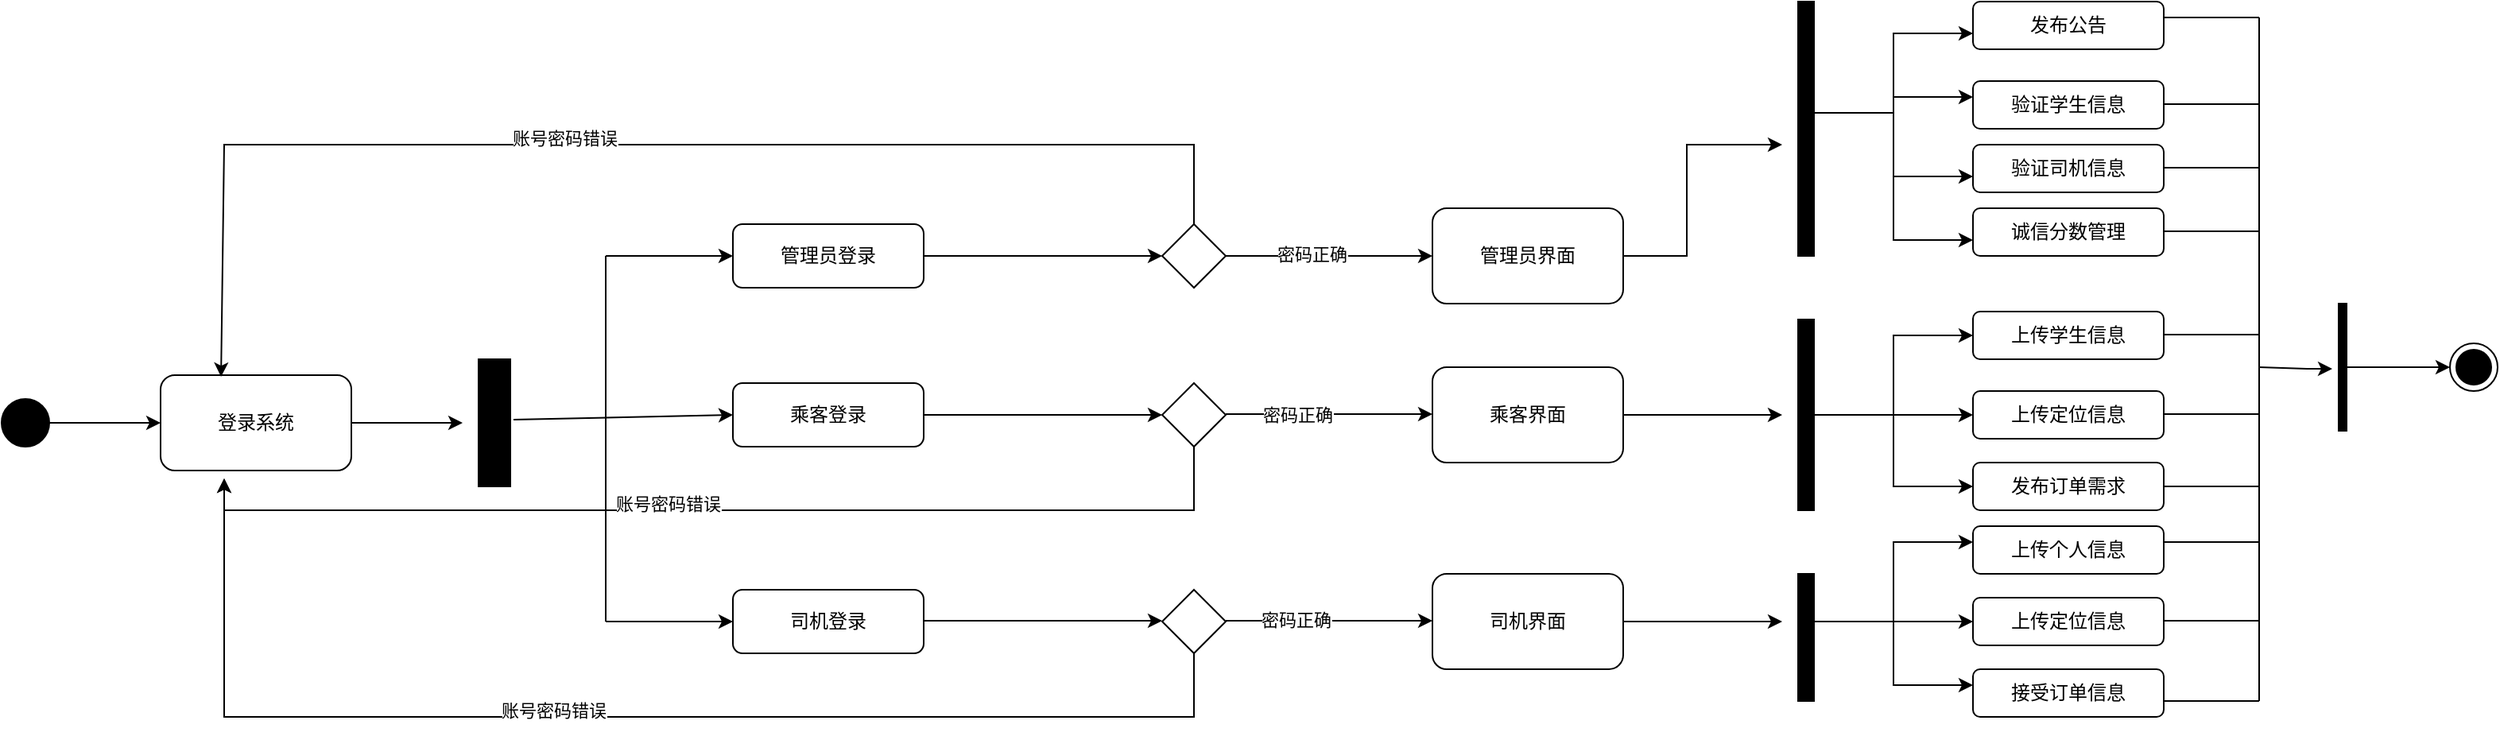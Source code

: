 <mxfile version="21.2.9" type="github" pages="3">
  <diagram id="djYih0L67EzcV_CNFMFE" name="第 1 页">
    <mxGraphModel dx="1628" dy="1897" grid="1" gridSize="10" guides="1" tooltips="1" connect="1" arrows="1" fold="1" page="1" pageScale="1" pageWidth="3300" pageHeight="4681" math="0" shadow="0">
      <root>
        <mxCell id="0" />
        <mxCell id="1" parent="0" />
        <mxCell id="_gz6I84OnwtrAt9iyrxH-2" value="" style="ellipse;fillColor=strokeColor;html=1;" vertex="1" parent="1">
          <mxGeometry x="20" y="410" width="30" height="30" as="geometry" />
        </mxCell>
        <mxCell id="_gz6I84OnwtrAt9iyrxH-4" value="" style="endArrow=classic;html=1;rounded=0;exitX=1;exitY=0.5;exitDx=0;exitDy=0;" edge="1" parent="1" source="_gz6I84OnwtrAt9iyrxH-2">
          <mxGeometry width="50" height="50" relative="1" as="geometry">
            <mxPoint x="510" y="610" as="sourcePoint" />
            <mxPoint x="120" y="425" as="targetPoint" />
          </mxGeometry>
        </mxCell>
        <mxCell id="_gz6I84OnwtrAt9iyrxH-5" value="登录系统" style="rounded=1;whiteSpace=wrap;html=1;" vertex="1" parent="1">
          <mxGeometry x="120" y="395" width="120" height="60" as="geometry" />
        </mxCell>
        <mxCell id="_gz6I84OnwtrAt9iyrxH-7" value="" style="endArrow=classic;html=1;rounded=0;exitX=1;exitY=0.5;exitDx=0;exitDy=0;" edge="1" parent="1" source="_gz6I84OnwtrAt9iyrxH-5">
          <mxGeometry width="50" height="50" relative="1" as="geometry">
            <mxPoint x="490" y="610" as="sourcePoint" />
            <mxPoint x="310" y="425" as="targetPoint" />
          </mxGeometry>
        </mxCell>
        <mxCell id="_gz6I84OnwtrAt9iyrxH-10" value="" style="html=1;points=[];perimeter=orthogonalPerimeter;fillColor=strokeColor;" vertex="1" parent="1">
          <mxGeometry x="320" y="385" width="20" height="80" as="geometry" />
        </mxCell>
        <mxCell id="_gz6I84OnwtrAt9iyrxH-13" value="" style="endArrow=classic;html=1;rounded=0;exitX=1.1;exitY=0.475;exitDx=0;exitDy=0;exitPerimeter=0;" edge="1" parent="1" source="_gz6I84OnwtrAt9iyrxH-10">
          <mxGeometry width="50" height="50" relative="1" as="geometry">
            <mxPoint x="340" y="430" as="sourcePoint" />
            <mxPoint x="480" y="420" as="targetPoint" />
          </mxGeometry>
        </mxCell>
        <mxCell id="_gz6I84OnwtrAt9iyrxH-14" value="" style="endArrow=none;html=1;rounded=0;" edge="1" parent="1">
          <mxGeometry width="50" height="50" relative="1" as="geometry">
            <mxPoint x="400" y="550" as="sourcePoint" />
            <mxPoint x="400" y="320" as="targetPoint" />
          </mxGeometry>
        </mxCell>
        <mxCell id="_gz6I84OnwtrAt9iyrxH-15" value="" style="endArrow=classic;html=1;rounded=0;" edge="1" parent="1">
          <mxGeometry width="50" height="50" relative="1" as="geometry">
            <mxPoint x="400" y="320" as="sourcePoint" />
            <mxPoint x="480" y="320" as="targetPoint" />
          </mxGeometry>
        </mxCell>
        <mxCell id="_gz6I84OnwtrAt9iyrxH-16" value="" style="endArrow=classic;html=1;rounded=0;" edge="1" parent="1">
          <mxGeometry width="50" height="50" relative="1" as="geometry">
            <mxPoint x="400" y="550" as="sourcePoint" />
            <mxPoint x="480" y="550" as="targetPoint" />
          </mxGeometry>
        </mxCell>
        <mxCell id="_gz6I84OnwtrAt9iyrxH-17" value="管理员登录" style="rounded=1;whiteSpace=wrap;html=1;" vertex="1" parent="1">
          <mxGeometry x="480" y="300" width="120" height="40" as="geometry" />
        </mxCell>
        <mxCell id="_gz6I84OnwtrAt9iyrxH-18" value="乘客登录" style="rounded=1;whiteSpace=wrap;html=1;" vertex="1" parent="1">
          <mxGeometry x="480" y="400" width="120" height="40" as="geometry" />
        </mxCell>
        <mxCell id="_gz6I84OnwtrAt9iyrxH-19" value="司机登录" style="rounded=1;whiteSpace=wrap;html=1;" vertex="1" parent="1">
          <mxGeometry x="480" y="530" width="120" height="40" as="geometry" />
        </mxCell>
        <mxCell id="_gz6I84OnwtrAt9iyrxH-20" value="" style="endArrow=classic;html=1;rounded=0;" edge="1" parent="1">
          <mxGeometry width="50" height="50" relative="1" as="geometry">
            <mxPoint x="600" y="320" as="sourcePoint" />
            <mxPoint x="750" y="320" as="targetPoint" />
          </mxGeometry>
        </mxCell>
        <mxCell id="_gz6I84OnwtrAt9iyrxH-21" value="" style="endArrow=classic;html=1;rounded=0;" edge="1" parent="1">
          <mxGeometry width="50" height="50" relative="1" as="geometry">
            <mxPoint x="600" y="420" as="sourcePoint" />
            <mxPoint x="750" y="420" as="targetPoint" />
          </mxGeometry>
        </mxCell>
        <mxCell id="_gz6I84OnwtrAt9iyrxH-22" value="" style="endArrow=classic;html=1;rounded=0;" edge="1" parent="1">
          <mxGeometry width="50" height="50" relative="1" as="geometry">
            <mxPoint x="600" y="549.5" as="sourcePoint" />
            <mxPoint x="750" y="549.5" as="targetPoint" />
            <Array as="points">
              <mxPoint x="670" y="549.5" />
            </Array>
          </mxGeometry>
        </mxCell>
        <mxCell id="_gz6I84OnwtrAt9iyrxH-23" value="" style="rhombus;whiteSpace=wrap;html=1;" vertex="1" parent="1">
          <mxGeometry x="750" y="300" width="40" height="40" as="geometry" />
        </mxCell>
        <mxCell id="_gz6I84OnwtrAt9iyrxH-24" value="" style="rhombus;whiteSpace=wrap;html=1;" vertex="1" parent="1">
          <mxGeometry x="750" y="400" width="40" height="40" as="geometry" />
        </mxCell>
        <mxCell id="_gz6I84OnwtrAt9iyrxH-25" value="" style="rhombus;whiteSpace=wrap;html=1;" vertex="1" parent="1">
          <mxGeometry x="750" y="530" width="40" height="40" as="geometry" />
        </mxCell>
        <mxCell id="_gz6I84OnwtrAt9iyrxH-26" value="" style="endArrow=classic;html=1;rounded=0;" edge="1" parent="1">
          <mxGeometry width="50" height="50" relative="1" as="geometry">
            <mxPoint x="770" y="440" as="sourcePoint" />
            <mxPoint x="160" y="460" as="targetPoint" />
            <Array as="points">
              <mxPoint x="770" y="480" />
              <mxPoint x="160" y="480" />
            </Array>
          </mxGeometry>
        </mxCell>
        <mxCell id="_gz6I84OnwtrAt9iyrxH-28" value="账号密码错误" style="edgeLabel;html=1;align=center;verticalAlign=middle;resizable=0;points=[];" vertex="1" connectable="0" parent="_gz6I84OnwtrAt9iyrxH-26">
          <mxGeometry x="0.107" y="-4" relative="1" as="geometry">
            <mxPoint as="offset" />
          </mxGeometry>
        </mxCell>
        <mxCell id="_gz6I84OnwtrAt9iyrxH-30" value="" style="endArrow=classic;html=1;rounded=0;" edge="1" parent="1">
          <mxGeometry width="50" height="50" relative="1" as="geometry">
            <mxPoint x="770" y="570" as="sourcePoint" />
            <mxPoint x="160" y="460" as="targetPoint" />
            <Array as="points">
              <mxPoint x="770" y="610" />
              <mxPoint x="160" y="610" />
            </Array>
          </mxGeometry>
        </mxCell>
        <mxCell id="_gz6I84OnwtrAt9iyrxH-31" value="账号密码错误" style="edgeLabel;html=1;align=center;verticalAlign=middle;resizable=0;points=[];" vertex="1" connectable="0" parent="_gz6I84OnwtrAt9iyrxH-30">
          <mxGeometry x="0.107" y="-4" relative="1" as="geometry">
            <mxPoint as="offset" />
          </mxGeometry>
        </mxCell>
        <mxCell id="_gz6I84OnwtrAt9iyrxH-32" value="" style="endArrow=classic;html=1;rounded=0;exitX=0.5;exitY=0;exitDx=0;exitDy=0;entryX=0.317;entryY=0.017;entryDx=0;entryDy=0;entryPerimeter=0;" edge="1" parent="1" source="_gz6I84OnwtrAt9iyrxH-23" target="_gz6I84OnwtrAt9iyrxH-5">
          <mxGeometry width="50" height="50" relative="1" as="geometry">
            <mxPoint x="770" y="210" as="sourcePoint" />
            <mxPoint x="160" y="230" as="targetPoint" />
            <Array as="points">
              <mxPoint x="770" y="250" />
              <mxPoint x="160" y="250" />
            </Array>
          </mxGeometry>
        </mxCell>
        <mxCell id="_gz6I84OnwtrAt9iyrxH-33" value="账号密码错误" style="edgeLabel;html=1;align=center;verticalAlign=middle;resizable=0;points=[];" vertex="1" connectable="0" parent="_gz6I84OnwtrAt9iyrxH-32">
          <mxGeometry x="0.107" y="-4" relative="1" as="geometry">
            <mxPoint as="offset" />
          </mxGeometry>
        </mxCell>
        <mxCell id="_gz6I84OnwtrAt9iyrxH-34" value="" style="endArrow=classic;html=1;rounded=0;" edge="1" parent="1">
          <mxGeometry width="50" height="50" relative="1" as="geometry">
            <mxPoint x="790" y="320" as="sourcePoint" />
            <mxPoint x="920" y="320" as="targetPoint" />
          </mxGeometry>
        </mxCell>
        <mxCell id="_gz6I84OnwtrAt9iyrxH-40" value="密码正确" style="edgeLabel;html=1;align=center;verticalAlign=middle;resizable=0;points=[];" vertex="1" connectable="0" parent="_gz6I84OnwtrAt9iyrxH-34">
          <mxGeometry x="-0.169" y="1" relative="1" as="geometry">
            <mxPoint as="offset" />
          </mxGeometry>
        </mxCell>
        <mxCell id="_gz6I84OnwtrAt9iyrxH-35" value="" style="endArrow=classic;html=1;rounded=0;" edge="1" parent="1">
          <mxGeometry width="50" height="50" relative="1" as="geometry">
            <mxPoint x="790" y="419.5" as="sourcePoint" />
            <mxPoint x="920" y="419.5" as="targetPoint" />
          </mxGeometry>
        </mxCell>
        <mxCell id="_gz6I84OnwtrAt9iyrxH-41" value="密码正确" style="edgeLabel;html=1;align=center;verticalAlign=middle;resizable=0;points=[];" vertex="1" connectable="0" parent="_gz6I84OnwtrAt9iyrxH-35">
          <mxGeometry x="-0.308" y="1" relative="1" as="geometry">
            <mxPoint y="1" as="offset" />
          </mxGeometry>
        </mxCell>
        <mxCell id="_gz6I84OnwtrAt9iyrxH-36" value="" style="endArrow=classic;html=1;rounded=0;" edge="1" parent="1">
          <mxGeometry width="50" height="50" relative="1" as="geometry">
            <mxPoint x="790" y="549.5" as="sourcePoint" />
            <mxPoint x="920" y="549.5" as="targetPoint" />
          </mxGeometry>
        </mxCell>
        <mxCell id="_gz6I84OnwtrAt9iyrxH-42" value="密码正确" style="edgeLabel;html=1;align=center;verticalAlign=middle;resizable=0;points=[];" vertex="1" connectable="0" parent="_gz6I84OnwtrAt9iyrxH-36">
          <mxGeometry x="-0.323" y="2" relative="1" as="geometry">
            <mxPoint y="1" as="offset" />
          </mxGeometry>
        </mxCell>
        <mxCell id="_gz6I84OnwtrAt9iyrxH-37" value="管理员界面" style="rounded=1;whiteSpace=wrap;html=1;" vertex="1" parent="1">
          <mxGeometry x="920" y="290" width="120" height="60" as="geometry" />
        </mxCell>
        <mxCell id="cX4yTWvXqOwJFMaztIZ6-8" style="edgeStyle=orthogonalEdgeStyle;rounded=0;orthogonalLoop=1;jettySize=auto;html=1;exitX=1;exitY=0.5;exitDx=0;exitDy=0;" edge="1" parent="1" source="_gz6I84OnwtrAt9iyrxH-38">
          <mxGeometry relative="1" as="geometry">
            <mxPoint x="1140" y="420" as="targetPoint" />
          </mxGeometry>
        </mxCell>
        <mxCell id="_gz6I84OnwtrAt9iyrxH-38" value="乘客界面" style="rounded=1;whiteSpace=wrap;html=1;" vertex="1" parent="1">
          <mxGeometry x="920" y="390" width="120" height="60" as="geometry" />
        </mxCell>
        <mxCell id="_gz6I84OnwtrAt9iyrxH-39" value="司机界面" style="rounded=1;whiteSpace=wrap;html=1;" vertex="1" parent="1">
          <mxGeometry x="920" y="520" width="120" height="60" as="geometry" />
        </mxCell>
        <mxCell id="_gz6I84OnwtrAt9iyrxH-44" value="" style="endArrow=classic;html=1;rounded=0;" edge="1" parent="1">
          <mxGeometry width="50" height="50" relative="1" as="geometry">
            <mxPoint x="1040" y="320" as="sourcePoint" />
            <mxPoint x="1140" y="250" as="targetPoint" />
            <Array as="points">
              <mxPoint x="1080" y="320" />
              <mxPoint x="1080" y="250" />
            </Array>
          </mxGeometry>
        </mxCell>
        <mxCell id="_gz6I84OnwtrAt9iyrxH-45" value="" style="html=1;points=[];perimeter=orthogonalPerimeter;fillColor=strokeColor;" vertex="1" parent="1">
          <mxGeometry x="1150" y="160" width="10" height="160" as="geometry" />
        </mxCell>
        <mxCell id="_gz6I84OnwtrAt9iyrxH-48" value="" style="endArrow=none;html=1;rounded=0;" edge="1" parent="1">
          <mxGeometry width="50" height="50" relative="1" as="geometry">
            <mxPoint x="1160" y="230" as="sourcePoint" />
            <mxPoint x="1210" y="230" as="targetPoint" />
          </mxGeometry>
        </mxCell>
        <mxCell id="_gz6I84OnwtrAt9iyrxH-49" value="" style="endArrow=classic;html=1;rounded=0;" edge="1" parent="1">
          <mxGeometry width="50" height="50" relative="1" as="geometry">
            <mxPoint x="1210" y="230" as="sourcePoint" />
            <mxPoint x="1260" y="180" as="targetPoint" />
            <Array as="points">
              <mxPoint x="1210" y="180" />
            </Array>
          </mxGeometry>
        </mxCell>
        <mxCell id="cX4yTWvXqOwJFMaztIZ6-1" value="发布公告" style="rounded=1;whiteSpace=wrap;html=1;" vertex="1" parent="1">
          <mxGeometry x="1260" y="160" width="120" height="30" as="geometry" />
        </mxCell>
        <mxCell id="cX4yTWvXqOwJFMaztIZ6-2" value="诚信分数管理" style="rounded=1;whiteSpace=wrap;html=1;" vertex="1" parent="1">
          <mxGeometry x="1260" y="290" width="120" height="30" as="geometry" />
        </mxCell>
        <mxCell id="cX4yTWvXqOwJFMaztIZ6-3" value="验证学生信息" style="rounded=1;whiteSpace=wrap;html=1;" vertex="1" parent="1">
          <mxGeometry x="1260" y="210" width="120" height="30" as="geometry" />
        </mxCell>
        <mxCell id="cX4yTWvXqOwJFMaztIZ6-4" value="验证司机信息" style="rounded=1;whiteSpace=wrap;html=1;" vertex="1" parent="1">
          <mxGeometry x="1260" y="250" width="120" height="30" as="geometry" />
        </mxCell>
        <mxCell id="cX4yTWvXqOwJFMaztIZ6-5" value="" style="endArrow=classic;html=1;rounded=0;" edge="1" parent="1">
          <mxGeometry width="50" height="50" relative="1" as="geometry">
            <mxPoint x="1210" y="230" as="sourcePoint" />
            <mxPoint x="1260" y="310" as="targetPoint" />
            <Array as="points">
              <mxPoint x="1210" y="310" />
            </Array>
          </mxGeometry>
        </mxCell>
        <mxCell id="cX4yTWvXqOwJFMaztIZ6-6" value="" style="endArrow=classic;html=1;rounded=0;" edge="1" parent="1">
          <mxGeometry width="50" height="50" relative="1" as="geometry">
            <mxPoint x="1210" y="270" as="sourcePoint" />
            <mxPoint x="1260" y="220" as="targetPoint" />
            <Array as="points">
              <mxPoint x="1210" y="220" />
            </Array>
          </mxGeometry>
        </mxCell>
        <mxCell id="cX4yTWvXqOwJFMaztIZ6-7" value="" style="endArrow=classic;html=1;rounded=0;" edge="1" parent="1">
          <mxGeometry width="50" height="50" relative="1" as="geometry">
            <mxPoint x="1210" y="230" as="sourcePoint" />
            <mxPoint x="1260" y="270" as="targetPoint" />
            <Array as="points">
              <mxPoint x="1210" y="270" />
            </Array>
          </mxGeometry>
        </mxCell>
        <mxCell id="cX4yTWvXqOwJFMaztIZ6-11" value="" style="endArrow=none;html=1;rounded=0;" edge="1" parent="1">
          <mxGeometry width="50" height="50" relative="1" as="geometry">
            <mxPoint x="1160" y="420" as="sourcePoint" />
            <mxPoint x="1210" y="420" as="targetPoint" />
          </mxGeometry>
        </mxCell>
        <mxCell id="cX4yTWvXqOwJFMaztIZ6-12" value="" style="endArrow=classic;html=1;rounded=0;" edge="1" parent="1">
          <mxGeometry width="50" height="50" relative="1" as="geometry">
            <mxPoint x="1210" y="420" as="sourcePoint" />
            <mxPoint x="1260" y="370" as="targetPoint" />
            <Array as="points">
              <mxPoint x="1210" y="370" />
            </Array>
          </mxGeometry>
        </mxCell>
        <mxCell id="cX4yTWvXqOwJFMaztIZ6-13" value="上传学生信息" style="rounded=1;whiteSpace=wrap;html=1;" vertex="1" parent="1">
          <mxGeometry x="1260" y="355" width="120" height="30" as="geometry" />
        </mxCell>
        <mxCell id="cX4yTWvXqOwJFMaztIZ6-14" value="上传定位信息" style="rounded=1;whiteSpace=wrap;html=1;" vertex="1" parent="1">
          <mxGeometry x="1260" y="405" width="120" height="30" as="geometry" />
        </mxCell>
        <mxCell id="cX4yTWvXqOwJFMaztIZ6-15" value="发布订单需求" style="rounded=1;whiteSpace=wrap;html=1;" vertex="1" parent="1">
          <mxGeometry x="1260" y="450" width="120" height="30" as="geometry" />
        </mxCell>
        <mxCell id="cX4yTWvXqOwJFMaztIZ6-16" value="" style="endArrow=classic;html=1;rounded=0;" edge="1" parent="1">
          <mxGeometry width="50" height="50" relative="1" as="geometry">
            <mxPoint x="1210" y="410" as="sourcePoint" />
            <mxPoint x="1260" y="420" as="targetPoint" />
            <Array as="points">
              <mxPoint x="1210" y="420" />
            </Array>
          </mxGeometry>
        </mxCell>
        <mxCell id="cX4yTWvXqOwJFMaztIZ6-17" value="" style="endArrow=classic;html=1;rounded=0;" edge="1" parent="1">
          <mxGeometry width="50" height="50" relative="1" as="geometry">
            <mxPoint x="1210" y="420" as="sourcePoint" />
            <mxPoint x="1260" y="465" as="targetPoint" />
            <Array as="points">
              <mxPoint x="1210" y="465" />
            </Array>
          </mxGeometry>
        </mxCell>
        <mxCell id="cX4yTWvXqOwJFMaztIZ6-18" value="" style="endArrow=classic;html=1;rounded=0;" edge="1" parent="1">
          <mxGeometry width="50" height="50" relative="1" as="geometry">
            <mxPoint x="1040" y="550" as="sourcePoint" />
            <mxPoint x="1140" y="550" as="targetPoint" />
          </mxGeometry>
        </mxCell>
        <mxCell id="cX4yTWvXqOwJFMaztIZ6-19" value="" style="html=1;points=[];perimeter=orthogonalPerimeter;fillColor=strokeColor;" vertex="1" parent="1">
          <mxGeometry x="1150" y="520" width="10" height="80" as="geometry" />
        </mxCell>
        <mxCell id="cX4yTWvXqOwJFMaztIZ6-20" value="" style="html=1;points=[];perimeter=orthogonalPerimeter;fillColor=strokeColor;" vertex="1" parent="1">
          <mxGeometry x="1150" y="360" width="10" height="120" as="geometry" />
        </mxCell>
        <mxCell id="cX4yTWvXqOwJFMaztIZ6-21" value="" style="endArrow=none;html=1;rounded=0;" edge="1" parent="1">
          <mxGeometry width="50" height="50" relative="1" as="geometry">
            <mxPoint x="1160" y="550" as="sourcePoint" />
            <mxPoint x="1210" y="550" as="targetPoint" />
          </mxGeometry>
        </mxCell>
        <mxCell id="cX4yTWvXqOwJFMaztIZ6-22" value="" style="endArrow=classic;html=1;rounded=0;" edge="1" parent="1">
          <mxGeometry width="50" height="50" relative="1" as="geometry">
            <mxPoint x="1210" y="550" as="sourcePoint" />
            <mxPoint x="1260" y="500" as="targetPoint" />
            <Array as="points">
              <mxPoint x="1210" y="500" />
            </Array>
          </mxGeometry>
        </mxCell>
        <mxCell id="cX4yTWvXqOwJFMaztIZ6-24" value="上传个人信息" style="rounded=1;whiteSpace=wrap;html=1;" vertex="1" parent="1">
          <mxGeometry x="1260" y="490" width="120" height="30" as="geometry" />
        </mxCell>
        <mxCell id="cX4yTWvXqOwJFMaztIZ6-25" value="" style="endArrow=classic;html=1;rounded=0;" edge="1" parent="1">
          <mxGeometry width="50" height="50" relative="1" as="geometry">
            <mxPoint x="1210" y="550" as="sourcePoint" />
            <mxPoint x="1260" y="550" as="targetPoint" />
          </mxGeometry>
        </mxCell>
        <mxCell id="cX4yTWvXqOwJFMaztIZ6-26" value="上传定位信息" style="rounded=1;whiteSpace=wrap;html=1;" vertex="1" parent="1">
          <mxGeometry x="1260" y="535" width="120" height="30" as="geometry" />
        </mxCell>
        <mxCell id="cX4yTWvXqOwJFMaztIZ6-27" value="" style="endArrow=classic;html=1;rounded=0;" edge="1" parent="1">
          <mxGeometry width="50" height="50" relative="1" as="geometry">
            <mxPoint x="1210" y="550" as="sourcePoint" />
            <mxPoint x="1260" y="590" as="targetPoint" />
            <Array as="points">
              <mxPoint x="1210" y="590" />
            </Array>
          </mxGeometry>
        </mxCell>
        <mxCell id="cX4yTWvXqOwJFMaztIZ6-28" value="接受订单信息" style="rounded=1;whiteSpace=wrap;html=1;" vertex="1" parent="1">
          <mxGeometry x="1260" y="580" width="120" height="30" as="geometry" />
        </mxCell>
        <mxCell id="cX4yTWvXqOwJFMaztIZ6-29" value="" style="html=1;points=[];perimeter=orthogonalPerimeter;fillColor=strokeColor;" vertex="1" parent="1">
          <mxGeometry x="1490" y="350" width="5" height="80" as="geometry" />
        </mxCell>
        <mxCell id="cX4yTWvXqOwJFMaztIZ6-31" value="" style="endArrow=none;html=1;rounded=0;" edge="1" parent="1">
          <mxGeometry width="50" height="50" relative="1" as="geometry">
            <mxPoint x="1440" y="600" as="sourcePoint" />
            <mxPoint x="1440" y="170" as="targetPoint" />
          </mxGeometry>
        </mxCell>
        <mxCell id="cX4yTWvXqOwJFMaztIZ6-32" value="" style="endArrow=none;html=1;rounded=0;" edge="1" parent="1">
          <mxGeometry width="50" height="50" relative="1" as="geometry">
            <mxPoint x="1380" y="170" as="sourcePoint" />
            <mxPoint x="1440" y="170" as="targetPoint" />
          </mxGeometry>
        </mxCell>
        <mxCell id="cX4yTWvXqOwJFMaztIZ6-33" value="" style="endArrow=none;html=1;rounded=0;" edge="1" parent="1">
          <mxGeometry width="50" height="50" relative="1" as="geometry">
            <mxPoint x="1380" y="224.5" as="sourcePoint" />
            <mxPoint x="1440" y="224.5" as="targetPoint" />
          </mxGeometry>
        </mxCell>
        <mxCell id="cX4yTWvXqOwJFMaztIZ6-34" value="" style="endArrow=none;html=1;rounded=0;" edge="1" parent="1">
          <mxGeometry width="50" height="50" relative="1" as="geometry">
            <mxPoint x="1380" y="264.5" as="sourcePoint" />
            <mxPoint x="1440" y="264.5" as="targetPoint" />
          </mxGeometry>
        </mxCell>
        <mxCell id="cX4yTWvXqOwJFMaztIZ6-35" value="" style="endArrow=none;html=1;rounded=0;" edge="1" parent="1">
          <mxGeometry width="50" height="50" relative="1" as="geometry">
            <mxPoint x="1380" y="304.5" as="sourcePoint" />
            <mxPoint x="1440" y="304.5" as="targetPoint" />
          </mxGeometry>
        </mxCell>
        <mxCell id="cX4yTWvXqOwJFMaztIZ6-36" value="" style="endArrow=none;html=1;rounded=0;" edge="1" parent="1">
          <mxGeometry width="50" height="50" relative="1" as="geometry">
            <mxPoint x="1380" y="369.5" as="sourcePoint" />
            <mxPoint x="1440" y="369.5" as="targetPoint" />
          </mxGeometry>
        </mxCell>
        <mxCell id="cX4yTWvXqOwJFMaztIZ6-37" value="" style="endArrow=none;html=1;rounded=0;" edge="1" parent="1">
          <mxGeometry width="50" height="50" relative="1" as="geometry">
            <mxPoint x="1380" y="419.5" as="sourcePoint" />
            <mxPoint x="1440" y="419.5" as="targetPoint" />
          </mxGeometry>
        </mxCell>
        <mxCell id="cX4yTWvXqOwJFMaztIZ6-38" value="" style="endArrow=none;html=1;rounded=0;" edge="1" parent="1">
          <mxGeometry width="50" height="50" relative="1" as="geometry">
            <mxPoint x="1380" y="465" as="sourcePoint" />
            <mxPoint x="1440" y="465" as="targetPoint" />
          </mxGeometry>
        </mxCell>
        <mxCell id="cX4yTWvXqOwJFMaztIZ6-39" value="" style="endArrow=none;html=1;rounded=0;" edge="1" parent="1">
          <mxGeometry width="50" height="50" relative="1" as="geometry">
            <mxPoint x="1380" y="500" as="sourcePoint" />
            <mxPoint x="1440" y="500" as="targetPoint" />
          </mxGeometry>
        </mxCell>
        <mxCell id="cX4yTWvXqOwJFMaztIZ6-40" value="" style="endArrow=none;html=1;rounded=0;" edge="1" parent="1">
          <mxGeometry width="50" height="50" relative="1" as="geometry">
            <mxPoint x="1380" y="549.5" as="sourcePoint" />
            <mxPoint x="1440" y="549.5" as="targetPoint" />
            <Array as="points">
              <mxPoint x="1410" y="549.5" />
            </Array>
          </mxGeometry>
        </mxCell>
        <mxCell id="cX4yTWvXqOwJFMaztIZ6-41" value="" style="endArrow=none;html=1;rounded=0;" edge="1" parent="1">
          <mxGeometry width="50" height="50" relative="1" as="geometry">
            <mxPoint x="1380" y="600" as="sourcePoint" />
            <mxPoint x="1440" y="600" as="targetPoint" />
          </mxGeometry>
        </mxCell>
        <mxCell id="cX4yTWvXqOwJFMaztIZ6-42" value="" style="endArrow=classic;html=1;rounded=0;entryX=-0.8;entryY=0.513;entryDx=0;entryDy=0;entryPerimeter=0;" edge="1" parent="1" target="cX4yTWvXqOwJFMaztIZ6-29">
          <mxGeometry width="50" height="50" relative="1" as="geometry">
            <mxPoint x="1440" y="390" as="sourcePoint" />
            <mxPoint x="1490" y="340" as="targetPoint" />
            <Array as="points">
              <mxPoint x="1470" y="391" />
            </Array>
          </mxGeometry>
        </mxCell>
        <mxCell id="cX4yTWvXqOwJFMaztIZ6-43" value="" style="endArrow=classic;html=1;rounded=0;" edge="1" parent="1">
          <mxGeometry width="50" height="50" relative="1" as="geometry">
            <mxPoint x="1490" y="390" as="sourcePoint" />
            <mxPoint x="1560" y="390" as="targetPoint" />
          </mxGeometry>
        </mxCell>
        <mxCell id="cX4yTWvXqOwJFMaztIZ6-44" value="" style="ellipse;html=1;shape=endState;fillColor=strokeColor;" vertex="1" parent="1">
          <mxGeometry x="1560" y="375" width="30" height="30" as="geometry" />
        </mxCell>
      </root>
    </mxGraphModel>
  </diagram>
  <diagram id="MSZy3RFpfyVKHSRCjIa7" name="第 2 页">
    <mxGraphModel dx="977" dy="1138" grid="1" gridSize="10" guides="1" tooltips="1" connect="1" arrows="1" fold="1" page="1" pageScale="1" pageWidth="3300" pageHeight="4681" math="0" shadow="0">
      <root>
        <mxCell id="0" />
        <mxCell id="1" parent="0" />
      </root>
    </mxGraphModel>
  </diagram>
  <diagram id="fIr8-UD3AjhM4bHl1w9G" name="第 3 页">
    <mxGraphModel dx="977" dy="1138" grid="1" gridSize="10" guides="1" tooltips="1" connect="1" arrows="1" fold="1" page="1" pageScale="1" pageWidth="3300" pageHeight="4681" math="0" shadow="0">
      <root>
        <mxCell id="0" />
        <mxCell id="1" parent="0" />
      </root>
    </mxGraphModel>
  </diagram>
</mxfile>

